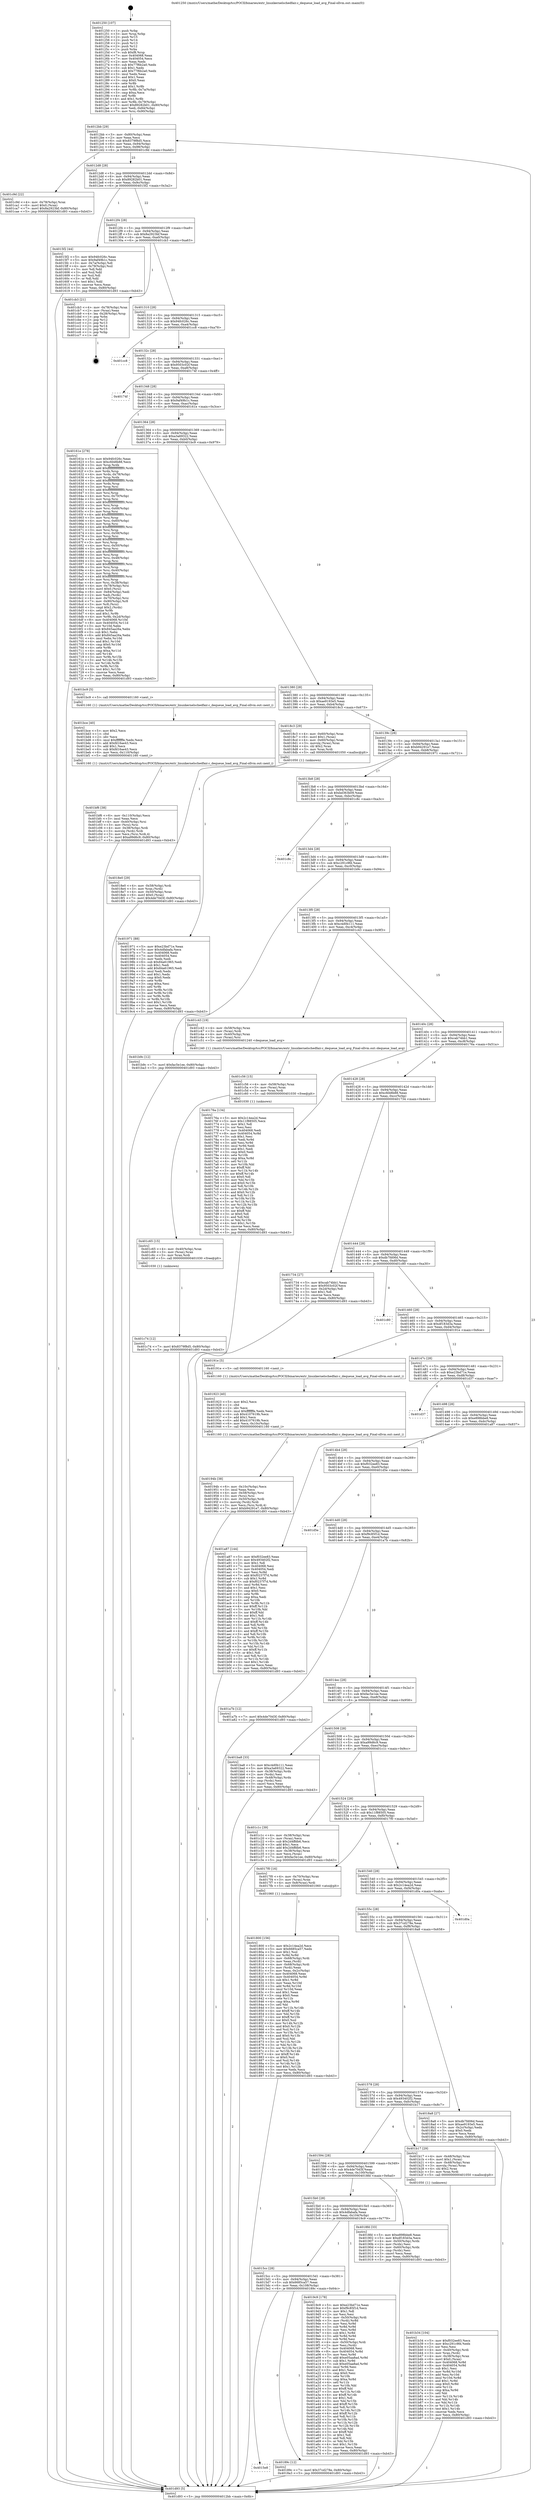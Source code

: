 digraph "0x401250" {
  label = "0x401250 (/mnt/c/Users/mathe/Desktop/tcc/POCII/binaries/extr_linuxkernelschedfair.c_dequeue_load_avg_Final-ollvm.out::main(0))"
  labelloc = "t"
  node[shape=record]

  Entry [label="",width=0.3,height=0.3,shape=circle,fillcolor=black,style=filled]
  "0x4012bb" [label="{
     0x4012bb [29]\l
     | [instrs]\l
     &nbsp;&nbsp;0x4012bb \<+3\>: mov -0x80(%rbp),%eax\l
     &nbsp;&nbsp;0x4012be \<+2\>: mov %eax,%ecx\l
     &nbsp;&nbsp;0x4012c0 \<+6\>: sub $0x8379f8d5,%ecx\l
     &nbsp;&nbsp;0x4012c6 \<+6\>: mov %eax,-0x94(%rbp)\l
     &nbsp;&nbsp;0x4012cc \<+6\>: mov %ecx,-0x98(%rbp)\l
     &nbsp;&nbsp;0x4012d2 \<+6\>: je 0000000000401c9d \<main+0xa4d\>\l
  }"]
  "0x401c9d" [label="{
     0x401c9d [22]\l
     | [instrs]\l
     &nbsp;&nbsp;0x401c9d \<+4\>: mov -0x78(%rbp),%rax\l
     &nbsp;&nbsp;0x401ca1 \<+6\>: movl $0x0,(%rax)\l
     &nbsp;&nbsp;0x401ca7 \<+7\>: movl $0x8a2923bf,-0x80(%rbp)\l
     &nbsp;&nbsp;0x401cae \<+5\>: jmp 0000000000401d93 \<main+0xb43\>\l
  }"]
  "0x4012d8" [label="{
     0x4012d8 [28]\l
     | [instrs]\l
     &nbsp;&nbsp;0x4012d8 \<+5\>: jmp 00000000004012dd \<main+0x8d\>\l
     &nbsp;&nbsp;0x4012dd \<+6\>: mov -0x94(%rbp),%eax\l
     &nbsp;&nbsp;0x4012e3 \<+5\>: sub $0x89282b01,%eax\l
     &nbsp;&nbsp;0x4012e8 \<+6\>: mov %eax,-0x9c(%rbp)\l
     &nbsp;&nbsp;0x4012ee \<+6\>: je 00000000004015f2 \<main+0x3a2\>\l
  }"]
  Exit [label="",width=0.3,height=0.3,shape=circle,fillcolor=black,style=filled,peripheries=2]
  "0x4015f2" [label="{
     0x4015f2 [44]\l
     | [instrs]\l
     &nbsp;&nbsp;0x4015f2 \<+5\>: mov $0x94fc026c,%eax\l
     &nbsp;&nbsp;0x4015f7 \<+5\>: mov $0x9af49b1c,%ecx\l
     &nbsp;&nbsp;0x4015fc \<+3\>: mov -0x7a(%rbp),%dl\l
     &nbsp;&nbsp;0x4015ff \<+4\>: mov -0x79(%rbp),%sil\l
     &nbsp;&nbsp;0x401603 \<+3\>: mov %dl,%dil\l
     &nbsp;&nbsp;0x401606 \<+3\>: and %sil,%dil\l
     &nbsp;&nbsp;0x401609 \<+3\>: xor %sil,%dl\l
     &nbsp;&nbsp;0x40160c \<+3\>: or %dl,%dil\l
     &nbsp;&nbsp;0x40160f \<+4\>: test $0x1,%dil\l
     &nbsp;&nbsp;0x401613 \<+3\>: cmovne %ecx,%eax\l
     &nbsp;&nbsp;0x401616 \<+3\>: mov %eax,-0x80(%rbp)\l
     &nbsp;&nbsp;0x401619 \<+5\>: jmp 0000000000401d93 \<main+0xb43\>\l
  }"]
  "0x4012f4" [label="{
     0x4012f4 [28]\l
     | [instrs]\l
     &nbsp;&nbsp;0x4012f4 \<+5\>: jmp 00000000004012f9 \<main+0xa9\>\l
     &nbsp;&nbsp;0x4012f9 \<+6\>: mov -0x94(%rbp),%eax\l
     &nbsp;&nbsp;0x4012ff \<+5\>: sub $0x8a2923bf,%eax\l
     &nbsp;&nbsp;0x401304 \<+6\>: mov %eax,-0xa0(%rbp)\l
     &nbsp;&nbsp;0x40130a \<+6\>: je 0000000000401cb3 \<main+0xa63\>\l
  }"]
  "0x401d93" [label="{
     0x401d93 [5]\l
     | [instrs]\l
     &nbsp;&nbsp;0x401d93 \<+5\>: jmp 00000000004012bb \<main+0x6b\>\l
  }"]
  "0x401250" [label="{
     0x401250 [107]\l
     | [instrs]\l
     &nbsp;&nbsp;0x401250 \<+1\>: push %rbp\l
     &nbsp;&nbsp;0x401251 \<+3\>: mov %rsp,%rbp\l
     &nbsp;&nbsp;0x401254 \<+2\>: push %r15\l
     &nbsp;&nbsp;0x401256 \<+2\>: push %r14\l
     &nbsp;&nbsp;0x401258 \<+2\>: push %r13\l
     &nbsp;&nbsp;0x40125a \<+2\>: push %r12\l
     &nbsp;&nbsp;0x40125c \<+1\>: push %rbx\l
     &nbsp;&nbsp;0x40125d \<+7\>: sub $0xf8,%rsp\l
     &nbsp;&nbsp;0x401264 \<+7\>: mov 0x404068,%eax\l
     &nbsp;&nbsp;0x40126b \<+7\>: mov 0x404054,%ecx\l
     &nbsp;&nbsp;0x401272 \<+2\>: mov %eax,%edx\l
     &nbsp;&nbsp;0x401274 \<+6\>: sub $0x77f6b2a0,%edx\l
     &nbsp;&nbsp;0x40127a \<+3\>: sub $0x1,%edx\l
     &nbsp;&nbsp;0x40127d \<+6\>: add $0x77f6b2a0,%edx\l
     &nbsp;&nbsp;0x401283 \<+3\>: imul %edx,%eax\l
     &nbsp;&nbsp;0x401286 \<+3\>: and $0x1,%eax\l
     &nbsp;&nbsp;0x401289 \<+3\>: cmp $0x0,%eax\l
     &nbsp;&nbsp;0x40128c \<+4\>: sete %r8b\l
     &nbsp;&nbsp;0x401290 \<+4\>: and $0x1,%r8b\l
     &nbsp;&nbsp;0x401294 \<+4\>: mov %r8b,-0x7a(%rbp)\l
     &nbsp;&nbsp;0x401298 \<+3\>: cmp $0xa,%ecx\l
     &nbsp;&nbsp;0x40129b \<+4\>: setl %r8b\l
     &nbsp;&nbsp;0x40129f \<+4\>: and $0x1,%r8b\l
     &nbsp;&nbsp;0x4012a3 \<+4\>: mov %r8b,-0x79(%rbp)\l
     &nbsp;&nbsp;0x4012a7 \<+7\>: movl $0x89282b01,-0x80(%rbp)\l
     &nbsp;&nbsp;0x4012ae \<+6\>: mov %edi,-0x84(%rbp)\l
     &nbsp;&nbsp;0x4012b4 \<+7\>: mov %rsi,-0x90(%rbp)\l
  }"]
  "0x401c74" [label="{
     0x401c74 [12]\l
     | [instrs]\l
     &nbsp;&nbsp;0x401c74 \<+7\>: movl $0x8379f8d5,-0x80(%rbp)\l
     &nbsp;&nbsp;0x401c7b \<+5\>: jmp 0000000000401d93 \<main+0xb43\>\l
  }"]
  "0x401cb3" [label="{
     0x401cb3 [21]\l
     | [instrs]\l
     &nbsp;&nbsp;0x401cb3 \<+4\>: mov -0x78(%rbp),%rax\l
     &nbsp;&nbsp;0x401cb7 \<+2\>: mov (%rax),%eax\l
     &nbsp;&nbsp;0x401cb9 \<+4\>: lea -0x28(%rbp),%rsp\l
     &nbsp;&nbsp;0x401cbd \<+1\>: pop %rbx\l
     &nbsp;&nbsp;0x401cbe \<+2\>: pop %r12\l
     &nbsp;&nbsp;0x401cc0 \<+2\>: pop %r13\l
     &nbsp;&nbsp;0x401cc2 \<+2\>: pop %r14\l
     &nbsp;&nbsp;0x401cc4 \<+2\>: pop %r15\l
     &nbsp;&nbsp;0x401cc6 \<+1\>: pop %rbp\l
     &nbsp;&nbsp;0x401cc7 \<+1\>: ret\l
  }"]
  "0x401310" [label="{
     0x401310 [28]\l
     | [instrs]\l
     &nbsp;&nbsp;0x401310 \<+5\>: jmp 0000000000401315 \<main+0xc5\>\l
     &nbsp;&nbsp;0x401315 \<+6\>: mov -0x94(%rbp),%eax\l
     &nbsp;&nbsp;0x40131b \<+5\>: sub $0x94fc026c,%eax\l
     &nbsp;&nbsp;0x401320 \<+6\>: mov %eax,-0xa4(%rbp)\l
     &nbsp;&nbsp;0x401326 \<+6\>: je 0000000000401cc8 \<main+0xa78\>\l
  }"]
  "0x401c65" [label="{
     0x401c65 [15]\l
     | [instrs]\l
     &nbsp;&nbsp;0x401c65 \<+4\>: mov -0x40(%rbp),%rax\l
     &nbsp;&nbsp;0x401c69 \<+3\>: mov (%rax),%rax\l
     &nbsp;&nbsp;0x401c6c \<+3\>: mov %rax,%rdi\l
     &nbsp;&nbsp;0x401c6f \<+5\>: call 0000000000401030 \<free@plt\>\l
     | [calls]\l
     &nbsp;&nbsp;0x401030 \{1\} (unknown)\l
  }"]
  "0x401cc8" [label="{
     0x401cc8\l
  }", style=dashed]
  "0x40132c" [label="{
     0x40132c [28]\l
     | [instrs]\l
     &nbsp;&nbsp;0x40132c \<+5\>: jmp 0000000000401331 \<main+0xe1\>\l
     &nbsp;&nbsp;0x401331 \<+6\>: mov -0x94(%rbp),%eax\l
     &nbsp;&nbsp;0x401337 \<+5\>: sub $0x9503c02f,%eax\l
     &nbsp;&nbsp;0x40133c \<+6\>: mov %eax,-0xa8(%rbp)\l
     &nbsp;&nbsp;0x401342 \<+6\>: je 000000000040174f \<main+0x4ff\>\l
  }"]
  "0x401c56" [label="{
     0x401c56 [15]\l
     | [instrs]\l
     &nbsp;&nbsp;0x401c56 \<+4\>: mov -0x58(%rbp),%rax\l
     &nbsp;&nbsp;0x401c5a \<+3\>: mov (%rax),%rax\l
     &nbsp;&nbsp;0x401c5d \<+3\>: mov %rax,%rdi\l
     &nbsp;&nbsp;0x401c60 \<+5\>: call 0000000000401030 \<free@plt\>\l
     | [calls]\l
     &nbsp;&nbsp;0x401030 \{1\} (unknown)\l
  }"]
  "0x40174f" [label="{
     0x40174f\l
  }", style=dashed]
  "0x401348" [label="{
     0x401348 [28]\l
     | [instrs]\l
     &nbsp;&nbsp;0x401348 \<+5\>: jmp 000000000040134d \<main+0xfd\>\l
     &nbsp;&nbsp;0x40134d \<+6\>: mov -0x94(%rbp),%eax\l
     &nbsp;&nbsp;0x401353 \<+5\>: sub $0x9af49b1c,%eax\l
     &nbsp;&nbsp;0x401358 \<+6\>: mov %eax,-0xac(%rbp)\l
     &nbsp;&nbsp;0x40135e \<+6\>: je 000000000040161e \<main+0x3ce\>\l
  }"]
  "0x401bf6" [label="{
     0x401bf6 [38]\l
     | [instrs]\l
     &nbsp;&nbsp;0x401bf6 \<+6\>: mov -0x110(%rbp),%ecx\l
     &nbsp;&nbsp;0x401bfc \<+3\>: imul %eax,%ecx\l
     &nbsp;&nbsp;0x401bff \<+4\>: mov -0x40(%rbp),%rsi\l
     &nbsp;&nbsp;0x401c03 \<+3\>: mov (%rsi),%rsi\l
     &nbsp;&nbsp;0x401c06 \<+4\>: mov -0x38(%rbp),%rdi\l
     &nbsp;&nbsp;0x401c0a \<+3\>: movslq (%rdi),%rdi\l
     &nbsp;&nbsp;0x401c0d \<+3\>: mov %ecx,(%rsi,%rdi,4)\l
     &nbsp;&nbsp;0x401c10 \<+7\>: movl $0xa99d6c9,-0x80(%rbp)\l
     &nbsp;&nbsp;0x401c17 \<+5\>: jmp 0000000000401d93 \<main+0xb43\>\l
  }"]
  "0x40161e" [label="{
     0x40161e [278]\l
     | [instrs]\l
     &nbsp;&nbsp;0x40161e \<+5\>: mov $0x94fc026c,%eax\l
     &nbsp;&nbsp;0x401623 \<+5\>: mov $0xcfd48b88,%ecx\l
     &nbsp;&nbsp;0x401628 \<+3\>: mov %rsp,%rdx\l
     &nbsp;&nbsp;0x40162b \<+4\>: add $0xfffffffffffffff0,%rdx\l
     &nbsp;&nbsp;0x40162f \<+3\>: mov %rdx,%rsp\l
     &nbsp;&nbsp;0x401632 \<+4\>: mov %rdx,-0x78(%rbp)\l
     &nbsp;&nbsp;0x401636 \<+3\>: mov %rsp,%rdx\l
     &nbsp;&nbsp;0x401639 \<+4\>: add $0xfffffffffffffff0,%rdx\l
     &nbsp;&nbsp;0x40163d \<+3\>: mov %rdx,%rsp\l
     &nbsp;&nbsp;0x401640 \<+3\>: mov %rsp,%rsi\l
     &nbsp;&nbsp;0x401643 \<+4\>: add $0xfffffffffffffff0,%rsi\l
     &nbsp;&nbsp;0x401647 \<+3\>: mov %rsi,%rsp\l
     &nbsp;&nbsp;0x40164a \<+4\>: mov %rsi,-0x70(%rbp)\l
     &nbsp;&nbsp;0x40164e \<+3\>: mov %rsp,%rsi\l
     &nbsp;&nbsp;0x401651 \<+4\>: add $0xfffffffffffffff0,%rsi\l
     &nbsp;&nbsp;0x401655 \<+3\>: mov %rsi,%rsp\l
     &nbsp;&nbsp;0x401658 \<+4\>: mov %rsi,-0x68(%rbp)\l
     &nbsp;&nbsp;0x40165c \<+3\>: mov %rsp,%rsi\l
     &nbsp;&nbsp;0x40165f \<+4\>: add $0xfffffffffffffff0,%rsi\l
     &nbsp;&nbsp;0x401663 \<+3\>: mov %rsi,%rsp\l
     &nbsp;&nbsp;0x401666 \<+4\>: mov %rsi,-0x60(%rbp)\l
     &nbsp;&nbsp;0x40166a \<+3\>: mov %rsp,%rsi\l
     &nbsp;&nbsp;0x40166d \<+4\>: add $0xfffffffffffffff0,%rsi\l
     &nbsp;&nbsp;0x401671 \<+3\>: mov %rsi,%rsp\l
     &nbsp;&nbsp;0x401674 \<+4\>: mov %rsi,-0x58(%rbp)\l
     &nbsp;&nbsp;0x401678 \<+3\>: mov %rsp,%rsi\l
     &nbsp;&nbsp;0x40167b \<+4\>: add $0xfffffffffffffff0,%rsi\l
     &nbsp;&nbsp;0x40167f \<+3\>: mov %rsi,%rsp\l
     &nbsp;&nbsp;0x401682 \<+4\>: mov %rsi,-0x50(%rbp)\l
     &nbsp;&nbsp;0x401686 \<+3\>: mov %rsp,%rsi\l
     &nbsp;&nbsp;0x401689 \<+4\>: add $0xfffffffffffffff0,%rsi\l
     &nbsp;&nbsp;0x40168d \<+3\>: mov %rsi,%rsp\l
     &nbsp;&nbsp;0x401690 \<+4\>: mov %rsi,-0x48(%rbp)\l
     &nbsp;&nbsp;0x401694 \<+3\>: mov %rsp,%rsi\l
     &nbsp;&nbsp;0x401697 \<+4\>: add $0xfffffffffffffff0,%rsi\l
     &nbsp;&nbsp;0x40169b \<+3\>: mov %rsi,%rsp\l
     &nbsp;&nbsp;0x40169e \<+4\>: mov %rsi,-0x40(%rbp)\l
     &nbsp;&nbsp;0x4016a2 \<+3\>: mov %rsp,%rsi\l
     &nbsp;&nbsp;0x4016a5 \<+4\>: add $0xfffffffffffffff0,%rsi\l
     &nbsp;&nbsp;0x4016a9 \<+3\>: mov %rsi,%rsp\l
     &nbsp;&nbsp;0x4016ac \<+4\>: mov %rsi,-0x38(%rbp)\l
     &nbsp;&nbsp;0x4016b0 \<+4\>: mov -0x78(%rbp),%rsi\l
     &nbsp;&nbsp;0x4016b4 \<+6\>: movl $0x0,(%rsi)\l
     &nbsp;&nbsp;0x4016ba \<+6\>: mov -0x84(%rbp),%edi\l
     &nbsp;&nbsp;0x4016c0 \<+2\>: mov %edi,(%rdx)\l
     &nbsp;&nbsp;0x4016c2 \<+4\>: mov -0x70(%rbp),%rsi\l
     &nbsp;&nbsp;0x4016c6 \<+7\>: mov -0x90(%rbp),%r8\l
     &nbsp;&nbsp;0x4016cd \<+3\>: mov %r8,(%rsi)\l
     &nbsp;&nbsp;0x4016d0 \<+3\>: cmpl $0x2,(%rdx)\l
     &nbsp;&nbsp;0x4016d3 \<+4\>: setne %r9b\l
     &nbsp;&nbsp;0x4016d7 \<+4\>: and $0x1,%r9b\l
     &nbsp;&nbsp;0x4016db \<+4\>: mov %r9b,-0x2d(%rbp)\l
     &nbsp;&nbsp;0x4016df \<+8\>: mov 0x404068,%r10d\l
     &nbsp;&nbsp;0x4016e7 \<+8\>: mov 0x404054,%r11d\l
     &nbsp;&nbsp;0x4016ef \<+3\>: mov %r10d,%ebx\l
     &nbsp;&nbsp;0x4016f2 \<+6\>: sub $0x845aa26a,%ebx\l
     &nbsp;&nbsp;0x4016f8 \<+3\>: sub $0x1,%ebx\l
     &nbsp;&nbsp;0x4016fb \<+6\>: add $0x845aa26a,%ebx\l
     &nbsp;&nbsp;0x401701 \<+4\>: imul %ebx,%r10d\l
     &nbsp;&nbsp;0x401705 \<+4\>: and $0x1,%r10d\l
     &nbsp;&nbsp;0x401709 \<+4\>: cmp $0x0,%r10d\l
     &nbsp;&nbsp;0x40170d \<+4\>: sete %r9b\l
     &nbsp;&nbsp;0x401711 \<+4\>: cmp $0xa,%r11d\l
     &nbsp;&nbsp;0x401715 \<+4\>: setl %r14b\l
     &nbsp;&nbsp;0x401719 \<+3\>: mov %r9b,%r15b\l
     &nbsp;&nbsp;0x40171c \<+3\>: and %r14b,%r15b\l
     &nbsp;&nbsp;0x40171f \<+3\>: xor %r14b,%r9b\l
     &nbsp;&nbsp;0x401722 \<+3\>: or %r9b,%r15b\l
     &nbsp;&nbsp;0x401725 \<+4\>: test $0x1,%r15b\l
     &nbsp;&nbsp;0x401729 \<+3\>: cmovne %ecx,%eax\l
     &nbsp;&nbsp;0x40172c \<+3\>: mov %eax,-0x80(%rbp)\l
     &nbsp;&nbsp;0x40172f \<+5\>: jmp 0000000000401d93 \<main+0xb43\>\l
  }"]
  "0x401364" [label="{
     0x401364 [28]\l
     | [instrs]\l
     &nbsp;&nbsp;0x401364 \<+5\>: jmp 0000000000401369 \<main+0x119\>\l
     &nbsp;&nbsp;0x401369 \<+6\>: mov -0x94(%rbp),%eax\l
     &nbsp;&nbsp;0x40136f \<+5\>: sub $0xa3a69322,%eax\l
     &nbsp;&nbsp;0x401374 \<+6\>: mov %eax,-0xb0(%rbp)\l
     &nbsp;&nbsp;0x40137a \<+6\>: je 0000000000401bc9 \<main+0x979\>\l
  }"]
  "0x401bce" [label="{
     0x401bce [40]\l
     | [instrs]\l
     &nbsp;&nbsp;0x401bce \<+5\>: mov $0x2,%ecx\l
     &nbsp;&nbsp;0x401bd3 \<+1\>: cltd\l
     &nbsp;&nbsp;0x401bd4 \<+2\>: idiv %ecx\l
     &nbsp;&nbsp;0x401bd6 \<+6\>: imul $0xfffffffe,%edx,%ecx\l
     &nbsp;&nbsp;0x401bdc \<+6\>: add $0xfd16ae43,%ecx\l
     &nbsp;&nbsp;0x401be2 \<+3\>: add $0x1,%ecx\l
     &nbsp;&nbsp;0x401be5 \<+6\>: sub $0xfd16ae43,%ecx\l
     &nbsp;&nbsp;0x401beb \<+6\>: mov %ecx,-0x110(%rbp)\l
     &nbsp;&nbsp;0x401bf1 \<+5\>: call 0000000000401160 \<next_i\>\l
     | [calls]\l
     &nbsp;&nbsp;0x401160 \{1\} (/mnt/c/Users/mathe/Desktop/tcc/POCII/binaries/extr_linuxkernelschedfair.c_dequeue_load_avg_Final-ollvm.out::next_i)\l
  }"]
  "0x401b34" [label="{
     0x401b34 [104]\l
     | [instrs]\l
     &nbsp;&nbsp;0x401b34 \<+5\>: mov $0xf032ee83,%ecx\l
     &nbsp;&nbsp;0x401b39 \<+5\>: mov $0xc291c9fd,%edx\l
     &nbsp;&nbsp;0x401b3e \<+2\>: xor %esi,%esi\l
     &nbsp;&nbsp;0x401b40 \<+4\>: mov -0x40(%rbp),%rdi\l
     &nbsp;&nbsp;0x401b44 \<+3\>: mov %rax,(%rdi)\l
     &nbsp;&nbsp;0x401b47 \<+4\>: mov -0x38(%rbp),%rax\l
     &nbsp;&nbsp;0x401b4b \<+6\>: movl $0x0,(%rax)\l
     &nbsp;&nbsp;0x401b51 \<+8\>: mov 0x404068,%r8d\l
     &nbsp;&nbsp;0x401b59 \<+8\>: mov 0x404054,%r9d\l
     &nbsp;&nbsp;0x401b61 \<+3\>: sub $0x1,%esi\l
     &nbsp;&nbsp;0x401b64 \<+3\>: mov %r8d,%r10d\l
     &nbsp;&nbsp;0x401b67 \<+3\>: add %esi,%r10d\l
     &nbsp;&nbsp;0x401b6a \<+4\>: imul %r10d,%r8d\l
     &nbsp;&nbsp;0x401b6e \<+4\>: and $0x1,%r8d\l
     &nbsp;&nbsp;0x401b72 \<+4\>: cmp $0x0,%r8d\l
     &nbsp;&nbsp;0x401b76 \<+4\>: sete %r11b\l
     &nbsp;&nbsp;0x401b7a \<+4\>: cmp $0xa,%r9d\l
     &nbsp;&nbsp;0x401b7e \<+3\>: setl %bl\l
     &nbsp;&nbsp;0x401b81 \<+3\>: mov %r11b,%r14b\l
     &nbsp;&nbsp;0x401b84 \<+3\>: and %bl,%r14b\l
     &nbsp;&nbsp;0x401b87 \<+3\>: xor %bl,%r11b\l
     &nbsp;&nbsp;0x401b8a \<+3\>: or %r11b,%r14b\l
     &nbsp;&nbsp;0x401b8d \<+4\>: test $0x1,%r14b\l
     &nbsp;&nbsp;0x401b91 \<+3\>: cmovne %edx,%ecx\l
     &nbsp;&nbsp;0x401b94 \<+3\>: mov %ecx,-0x80(%rbp)\l
     &nbsp;&nbsp;0x401b97 \<+5\>: jmp 0000000000401d93 \<main+0xb43\>\l
  }"]
  "0x401bc9" [label="{
     0x401bc9 [5]\l
     | [instrs]\l
     &nbsp;&nbsp;0x401bc9 \<+5\>: call 0000000000401160 \<next_i\>\l
     | [calls]\l
     &nbsp;&nbsp;0x401160 \{1\} (/mnt/c/Users/mathe/Desktop/tcc/POCII/binaries/extr_linuxkernelschedfair.c_dequeue_load_avg_Final-ollvm.out::next_i)\l
  }"]
  "0x401380" [label="{
     0x401380 [28]\l
     | [instrs]\l
     &nbsp;&nbsp;0x401380 \<+5\>: jmp 0000000000401385 \<main+0x135\>\l
     &nbsp;&nbsp;0x401385 \<+6\>: mov -0x94(%rbp),%eax\l
     &nbsp;&nbsp;0x40138b \<+5\>: sub $0xae9193e5,%eax\l
     &nbsp;&nbsp;0x401390 \<+6\>: mov %eax,-0xb4(%rbp)\l
     &nbsp;&nbsp;0x401396 \<+6\>: je 00000000004018c3 \<main+0x673\>\l
  }"]
  "0x40194b" [label="{
     0x40194b [38]\l
     | [instrs]\l
     &nbsp;&nbsp;0x40194b \<+6\>: mov -0x10c(%rbp),%ecx\l
     &nbsp;&nbsp;0x401951 \<+3\>: imul %eax,%ecx\l
     &nbsp;&nbsp;0x401954 \<+4\>: mov -0x58(%rbp),%rsi\l
     &nbsp;&nbsp;0x401958 \<+3\>: mov (%rsi),%rsi\l
     &nbsp;&nbsp;0x40195b \<+4\>: mov -0x50(%rbp),%rdi\l
     &nbsp;&nbsp;0x40195f \<+3\>: movslq (%rdi),%rdi\l
     &nbsp;&nbsp;0x401962 \<+3\>: mov %ecx,(%rsi,%rdi,4)\l
     &nbsp;&nbsp;0x401965 \<+7\>: movl $0xb94291e7,-0x80(%rbp)\l
     &nbsp;&nbsp;0x40196c \<+5\>: jmp 0000000000401d93 \<main+0xb43\>\l
  }"]
  "0x4018c3" [label="{
     0x4018c3 [29]\l
     | [instrs]\l
     &nbsp;&nbsp;0x4018c3 \<+4\>: mov -0x60(%rbp),%rax\l
     &nbsp;&nbsp;0x4018c7 \<+6\>: movl $0x1,(%rax)\l
     &nbsp;&nbsp;0x4018cd \<+4\>: mov -0x60(%rbp),%rax\l
     &nbsp;&nbsp;0x4018d1 \<+3\>: movslq (%rax),%rax\l
     &nbsp;&nbsp;0x4018d4 \<+4\>: shl $0x2,%rax\l
     &nbsp;&nbsp;0x4018d8 \<+3\>: mov %rax,%rdi\l
     &nbsp;&nbsp;0x4018db \<+5\>: call 0000000000401050 \<malloc@plt\>\l
     | [calls]\l
     &nbsp;&nbsp;0x401050 \{1\} (unknown)\l
  }"]
  "0x40139c" [label="{
     0x40139c [28]\l
     | [instrs]\l
     &nbsp;&nbsp;0x40139c \<+5\>: jmp 00000000004013a1 \<main+0x151\>\l
     &nbsp;&nbsp;0x4013a1 \<+6\>: mov -0x94(%rbp),%eax\l
     &nbsp;&nbsp;0x4013a7 \<+5\>: sub $0xb94291e7,%eax\l
     &nbsp;&nbsp;0x4013ac \<+6\>: mov %eax,-0xb8(%rbp)\l
     &nbsp;&nbsp;0x4013b2 \<+6\>: je 0000000000401971 \<main+0x721\>\l
  }"]
  "0x401923" [label="{
     0x401923 [40]\l
     | [instrs]\l
     &nbsp;&nbsp;0x401923 \<+5\>: mov $0x2,%ecx\l
     &nbsp;&nbsp;0x401928 \<+1\>: cltd\l
     &nbsp;&nbsp;0x401929 \<+2\>: idiv %ecx\l
     &nbsp;&nbsp;0x40192b \<+6\>: imul $0xfffffffe,%edx,%ecx\l
     &nbsp;&nbsp;0x401931 \<+6\>: sub $0x4107619b,%ecx\l
     &nbsp;&nbsp;0x401937 \<+3\>: add $0x1,%ecx\l
     &nbsp;&nbsp;0x40193a \<+6\>: add $0x4107619b,%ecx\l
     &nbsp;&nbsp;0x401940 \<+6\>: mov %ecx,-0x10c(%rbp)\l
     &nbsp;&nbsp;0x401946 \<+5\>: call 0000000000401160 \<next_i\>\l
     | [calls]\l
     &nbsp;&nbsp;0x401160 \{1\} (/mnt/c/Users/mathe/Desktop/tcc/POCII/binaries/extr_linuxkernelschedfair.c_dequeue_load_avg_Final-ollvm.out::next_i)\l
  }"]
  "0x401971" [label="{
     0x401971 [88]\l
     | [instrs]\l
     &nbsp;&nbsp;0x401971 \<+5\>: mov $0xe23bd71e,%eax\l
     &nbsp;&nbsp;0x401976 \<+5\>: mov $0x4dfabafa,%ecx\l
     &nbsp;&nbsp;0x40197b \<+7\>: mov 0x404068,%edx\l
     &nbsp;&nbsp;0x401982 \<+7\>: mov 0x404054,%esi\l
     &nbsp;&nbsp;0x401989 \<+2\>: mov %edx,%edi\l
     &nbsp;&nbsp;0x40198b \<+6\>: sub $0x84a61965,%edi\l
     &nbsp;&nbsp;0x401991 \<+3\>: sub $0x1,%edi\l
     &nbsp;&nbsp;0x401994 \<+6\>: add $0x84a61965,%edi\l
     &nbsp;&nbsp;0x40199a \<+3\>: imul %edi,%edx\l
     &nbsp;&nbsp;0x40199d \<+3\>: and $0x1,%edx\l
     &nbsp;&nbsp;0x4019a0 \<+3\>: cmp $0x0,%edx\l
     &nbsp;&nbsp;0x4019a3 \<+4\>: sete %r8b\l
     &nbsp;&nbsp;0x4019a7 \<+3\>: cmp $0xa,%esi\l
     &nbsp;&nbsp;0x4019aa \<+4\>: setl %r9b\l
     &nbsp;&nbsp;0x4019ae \<+3\>: mov %r8b,%r10b\l
     &nbsp;&nbsp;0x4019b1 \<+3\>: and %r9b,%r10b\l
     &nbsp;&nbsp;0x4019b4 \<+3\>: xor %r9b,%r8b\l
     &nbsp;&nbsp;0x4019b7 \<+3\>: or %r8b,%r10b\l
     &nbsp;&nbsp;0x4019ba \<+4\>: test $0x1,%r10b\l
     &nbsp;&nbsp;0x4019be \<+3\>: cmovne %ecx,%eax\l
     &nbsp;&nbsp;0x4019c1 \<+3\>: mov %eax,-0x80(%rbp)\l
     &nbsp;&nbsp;0x4019c4 \<+5\>: jmp 0000000000401d93 \<main+0xb43\>\l
  }"]
  "0x4013b8" [label="{
     0x4013b8 [28]\l
     | [instrs]\l
     &nbsp;&nbsp;0x4013b8 \<+5\>: jmp 00000000004013bd \<main+0x16d\>\l
     &nbsp;&nbsp;0x4013bd \<+6\>: mov -0x94(%rbp),%eax\l
     &nbsp;&nbsp;0x4013c3 \<+5\>: sub $0xbd363b09,%eax\l
     &nbsp;&nbsp;0x4013c8 \<+6\>: mov %eax,-0xbc(%rbp)\l
     &nbsp;&nbsp;0x4013ce \<+6\>: je 0000000000401c8c \<main+0xa3c\>\l
  }"]
  "0x4018e0" [label="{
     0x4018e0 [29]\l
     | [instrs]\l
     &nbsp;&nbsp;0x4018e0 \<+4\>: mov -0x58(%rbp),%rdi\l
     &nbsp;&nbsp;0x4018e4 \<+3\>: mov %rax,(%rdi)\l
     &nbsp;&nbsp;0x4018e7 \<+4\>: mov -0x50(%rbp),%rax\l
     &nbsp;&nbsp;0x4018eb \<+6\>: movl $0x0,(%rax)\l
     &nbsp;&nbsp;0x4018f1 \<+7\>: movl $0x4de70d3f,-0x80(%rbp)\l
     &nbsp;&nbsp;0x4018f8 \<+5\>: jmp 0000000000401d93 \<main+0xb43\>\l
  }"]
  "0x401c8c" [label="{
     0x401c8c\l
  }", style=dashed]
  "0x4013d4" [label="{
     0x4013d4 [28]\l
     | [instrs]\l
     &nbsp;&nbsp;0x4013d4 \<+5\>: jmp 00000000004013d9 \<main+0x189\>\l
     &nbsp;&nbsp;0x4013d9 \<+6\>: mov -0x94(%rbp),%eax\l
     &nbsp;&nbsp;0x4013df \<+5\>: sub $0xc291c9fd,%eax\l
     &nbsp;&nbsp;0x4013e4 \<+6\>: mov %eax,-0xc0(%rbp)\l
     &nbsp;&nbsp;0x4013ea \<+6\>: je 0000000000401b9c \<main+0x94c\>\l
  }"]
  "0x4015e8" [label="{
     0x4015e8\l
  }", style=dashed]
  "0x401b9c" [label="{
     0x401b9c [12]\l
     | [instrs]\l
     &nbsp;&nbsp;0x401b9c \<+7\>: movl $0xfac5e1ee,-0x80(%rbp)\l
     &nbsp;&nbsp;0x401ba3 \<+5\>: jmp 0000000000401d93 \<main+0xb43\>\l
  }"]
  "0x4013f0" [label="{
     0x4013f0 [28]\l
     | [instrs]\l
     &nbsp;&nbsp;0x4013f0 \<+5\>: jmp 00000000004013f5 \<main+0x1a5\>\l
     &nbsp;&nbsp;0x4013f5 \<+6\>: mov -0x94(%rbp),%eax\l
     &nbsp;&nbsp;0x4013fb \<+5\>: sub $0xc4d0b111,%eax\l
     &nbsp;&nbsp;0x401400 \<+6\>: mov %eax,-0xc4(%rbp)\l
     &nbsp;&nbsp;0x401406 \<+6\>: je 0000000000401c43 \<main+0x9f3\>\l
  }"]
  "0x40189c" [label="{
     0x40189c [12]\l
     | [instrs]\l
     &nbsp;&nbsp;0x40189c \<+7\>: movl $0x37cd278e,-0x80(%rbp)\l
     &nbsp;&nbsp;0x4018a3 \<+5\>: jmp 0000000000401d93 \<main+0xb43\>\l
  }"]
  "0x401c43" [label="{
     0x401c43 [19]\l
     | [instrs]\l
     &nbsp;&nbsp;0x401c43 \<+4\>: mov -0x58(%rbp),%rax\l
     &nbsp;&nbsp;0x401c47 \<+3\>: mov (%rax),%rdi\l
     &nbsp;&nbsp;0x401c4a \<+4\>: mov -0x40(%rbp),%rax\l
     &nbsp;&nbsp;0x401c4e \<+3\>: mov (%rax),%rsi\l
     &nbsp;&nbsp;0x401c51 \<+5\>: call 0000000000401240 \<dequeue_load_avg\>\l
     | [calls]\l
     &nbsp;&nbsp;0x401240 \{1\} (/mnt/c/Users/mathe/Desktop/tcc/POCII/binaries/extr_linuxkernelschedfair.c_dequeue_load_avg_Final-ollvm.out::dequeue_load_avg)\l
  }"]
  "0x40140c" [label="{
     0x40140c [28]\l
     | [instrs]\l
     &nbsp;&nbsp;0x40140c \<+5\>: jmp 0000000000401411 \<main+0x1c1\>\l
     &nbsp;&nbsp;0x401411 \<+6\>: mov -0x94(%rbp),%eax\l
     &nbsp;&nbsp;0x401417 \<+5\>: sub $0xcab74bb1,%eax\l
     &nbsp;&nbsp;0x40141c \<+6\>: mov %eax,-0xc8(%rbp)\l
     &nbsp;&nbsp;0x401422 \<+6\>: je 000000000040176a \<main+0x51a\>\l
  }"]
  "0x4015cc" [label="{
     0x4015cc [28]\l
     | [instrs]\l
     &nbsp;&nbsp;0x4015cc \<+5\>: jmp 00000000004015d1 \<main+0x381\>\l
     &nbsp;&nbsp;0x4015d1 \<+6\>: mov -0x94(%rbp),%eax\l
     &nbsp;&nbsp;0x4015d7 \<+5\>: sub $0x6685ca57,%eax\l
     &nbsp;&nbsp;0x4015dc \<+6\>: mov %eax,-0x108(%rbp)\l
     &nbsp;&nbsp;0x4015e2 \<+6\>: je 000000000040189c \<main+0x64c\>\l
  }"]
  "0x40176a" [label="{
     0x40176a [134]\l
     | [instrs]\l
     &nbsp;&nbsp;0x40176a \<+5\>: mov $0x2c14ea2d,%eax\l
     &nbsp;&nbsp;0x40176f \<+5\>: mov $0x11f88505,%ecx\l
     &nbsp;&nbsp;0x401774 \<+2\>: mov $0x1,%dl\l
     &nbsp;&nbsp;0x401776 \<+2\>: xor %esi,%esi\l
     &nbsp;&nbsp;0x401778 \<+7\>: mov 0x404068,%edi\l
     &nbsp;&nbsp;0x40177f \<+8\>: mov 0x404054,%r8d\l
     &nbsp;&nbsp;0x401787 \<+3\>: sub $0x1,%esi\l
     &nbsp;&nbsp;0x40178a \<+3\>: mov %edi,%r9d\l
     &nbsp;&nbsp;0x40178d \<+3\>: add %esi,%r9d\l
     &nbsp;&nbsp;0x401790 \<+4\>: imul %r9d,%edi\l
     &nbsp;&nbsp;0x401794 \<+3\>: and $0x1,%edi\l
     &nbsp;&nbsp;0x401797 \<+3\>: cmp $0x0,%edi\l
     &nbsp;&nbsp;0x40179a \<+4\>: sete %r10b\l
     &nbsp;&nbsp;0x40179e \<+4\>: cmp $0xa,%r8d\l
     &nbsp;&nbsp;0x4017a2 \<+4\>: setl %r11b\l
     &nbsp;&nbsp;0x4017a6 \<+3\>: mov %r10b,%bl\l
     &nbsp;&nbsp;0x4017a9 \<+3\>: xor $0xff,%bl\l
     &nbsp;&nbsp;0x4017ac \<+3\>: mov %r11b,%r14b\l
     &nbsp;&nbsp;0x4017af \<+4\>: xor $0xff,%r14b\l
     &nbsp;&nbsp;0x4017b3 \<+3\>: xor $0x0,%dl\l
     &nbsp;&nbsp;0x4017b6 \<+3\>: mov %bl,%r15b\l
     &nbsp;&nbsp;0x4017b9 \<+4\>: and $0x0,%r15b\l
     &nbsp;&nbsp;0x4017bd \<+3\>: and %dl,%r10b\l
     &nbsp;&nbsp;0x4017c0 \<+3\>: mov %r14b,%r12b\l
     &nbsp;&nbsp;0x4017c3 \<+4\>: and $0x0,%r12b\l
     &nbsp;&nbsp;0x4017c7 \<+3\>: and %dl,%r11b\l
     &nbsp;&nbsp;0x4017ca \<+3\>: or %r10b,%r15b\l
     &nbsp;&nbsp;0x4017cd \<+3\>: or %r11b,%r12b\l
     &nbsp;&nbsp;0x4017d0 \<+3\>: xor %r12b,%r15b\l
     &nbsp;&nbsp;0x4017d3 \<+3\>: or %r14b,%bl\l
     &nbsp;&nbsp;0x4017d6 \<+3\>: xor $0xff,%bl\l
     &nbsp;&nbsp;0x4017d9 \<+3\>: or $0x0,%dl\l
     &nbsp;&nbsp;0x4017dc \<+2\>: and %dl,%bl\l
     &nbsp;&nbsp;0x4017de \<+3\>: or %bl,%r15b\l
     &nbsp;&nbsp;0x4017e1 \<+4\>: test $0x1,%r15b\l
     &nbsp;&nbsp;0x4017e5 \<+3\>: cmovne %ecx,%eax\l
     &nbsp;&nbsp;0x4017e8 \<+3\>: mov %eax,-0x80(%rbp)\l
     &nbsp;&nbsp;0x4017eb \<+5\>: jmp 0000000000401d93 \<main+0xb43\>\l
  }"]
  "0x401428" [label="{
     0x401428 [28]\l
     | [instrs]\l
     &nbsp;&nbsp;0x401428 \<+5\>: jmp 000000000040142d \<main+0x1dd\>\l
     &nbsp;&nbsp;0x40142d \<+6\>: mov -0x94(%rbp),%eax\l
     &nbsp;&nbsp;0x401433 \<+5\>: sub $0xcfd48b88,%eax\l
     &nbsp;&nbsp;0x401438 \<+6\>: mov %eax,-0xcc(%rbp)\l
     &nbsp;&nbsp;0x40143e \<+6\>: je 0000000000401734 \<main+0x4e4\>\l
  }"]
  "0x4019c9" [label="{
     0x4019c9 [178]\l
     | [instrs]\l
     &nbsp;&nbsp;0x4019c9 \<+5\>: mov $0xe23bd71e,%eax\l
     &nbsp;&nbsp;0x4019ce \<+5\>: mov $0xf9c85f1d,%ecx\l
     &nbsp;&nbsp;0x4019d3 \<+2\>: mov $0x1,%dl\l
     &nbsp;&nbsp;0x4019d5 \<+2\>: xor %esi,%esi\l
     &nbsp;&nbsp;0x4019d7 \<+4\>: mov -0x50(%rbp),%rdi\l
     &nbsp;&nbsp;0x4019db \<+3\>: mov (%rdi),%r8d\l
     &nbsp;&nbsp;0x4019de \<+3\>: mov %esi,%r9d\l
     &nbsp;&nbsp;0x4019e1 \<+3\>: sub %r8d,%r9d\l
     &nbsp;&nbsp;0x4019e4 \<+3\>: mov %esi,%r8d\l
     &nbsp;&nbsp;0x4019e7 \<+4\>: sub $0x1,%r8d\l
     &nbsp;&nbsp;0x4019eb \<+3\>: add %r8d,%r9d\l
     &nbsp;&nbsp;0x4019ee \<+3\>: sub %r9d,%esi\l
     &nbsp;&nbsp;0x4019f1 \<+4\>: mov -0x50(%rbp),%rdi\l
     &nbsp;&nbsp;0x4019f5 \<+2\>: mov %esi,(%rdi)\l
     &nbsp;&nbsp;0x4019f7 \<+7\>: mov 0x404068,%esi\l
     &nbsp;&nbsp;0x4019fe \<+8\>: mov 0x404054,%r8d\l
     &nbsp;&nbsp;0x401a06 \<+3\>: mov %esi,%r9d\l
     &nbsp;&nbsp;0x401a09 \<+7\>: add $0xe05aa8ad,%r9d\l
     &nbsp;&nbsp;0x401a10 \<+4\>: sub $0x1,%r9d\l
     &nbsp;&nbsp;0x401a14 \<+7\>: sub $0xe05aa8ad,%r9d\l
     &nbsp;&nbsp;0x401a1b \<+4\>: imul %r9d,%esi\l
     &nbsp;&nbsp;0x401a1f \<+3\>: and $0x1,%esi\l
     &nbsp;&nbsp;0x401a22 \<+3\>: cmp $0x0,%esi\l
     &nbsp;&nbsp;0x401a25 \<+4\>: sete %r10b\l
     &nbsp;&nbsp;0x401a29 \<+4\>: cmp $0xa,%r8d\l
     &nbsp;&nbsp;0x401a2d \<+4\>: setl %r11b\l
     &nbsp;&nbsp;0x401a31 \<+3\>: mov %r10b,%bl\l
     &nbsp;&nbsp;0x401a34 \<+3\>: xor $0xff,%bl\l
     &nbsp;&nbsp;0x401a37 \<+3\>: mov %r11b,%r14b\l
     &nbsp;&nbsp;0x401a3a \<+4\>: xor $0xff,%r14b\l
     &nbsp;&nbsp;0x401a3e \<+3\>: xor $0x1,%dl\l
     &nbsp;&nbsp;0x401a41 \<+3\>: mov %bl,%r15b\l
     &nbsp;&nbsp;0x401a44 \<+4\>: and $0xff,%r15b\l
     &nbsp;&nbsp;0x401a48 \<+3\>: and %dl,%r10b\l
     &nbsp;&nbsp;0x401a4b \<+3\>: mov %r14b,%r12b\l
     &nbsp;&nbsp;0x401a4e \<+4\>: and $0xff,%r12b\l
     &nbsp;&nbsp;0x401a52 \<+3\>: and %dl,%r11b\l
     &nbsp;&nbsp;0x401a55 \<+3\>: or %r10b,%r15b\l
     &nbsp;&nbsp;0x401a58 \<+3\>: or %r11b,%r12b\l
     &nbsp;&nbsp;0x401a5b \<+3\>: xor %r12b,%r15b\l
     &nbsp;&nbsp;0x401a5e \<+3\>: or %r14b,%bl\l
     &nbsp;&nbsp;0x401a61 \<+3\>: xor $0xff,%bl\l
     &nbsp;&nbsp;0x401a64 \<+3\>: or $0x1,%dl\l
     &nbsp;&nbsp;0x401a67 \<+2\>: and %dl,%bl\l
     &nbsp;&nbsp;0x401a69 \<+3\>: or %bl,%r15b\l
     &nbsp;&nbsp;0x401a6c \<+4\>: test $0x1,%r15b\l
     &nbsp;&nbsp;0x401a70 \<+3\>: cmovne %ecx,%eax\l
     &nbsp;&nbsp;0x401a73 \<+3\>: mov %eax,-0x80(%rbp)\l
     &nbsp;&nbsp;0x401a76 \<+5\>: jmp 0000000000401d93 \<main+0xb43\>\l
  }"]
  "0x401734" [label="{
     0x401734 [27]\l
     | [instrs]\l
     &nbsp;&nbsp;0x401734 \<+5\>: mov $0xcab74bb1,%eax\l
     &nbsp;&nbsp;0x401739 \<+5\>: mov $0x9503c02f,%ecx\l
     &nbsp;&nbsp;0x40173e \<+3\>: mov -0x2d(%rbp),%dl\l
     &nbsp;&nbsp;0x401741 \<+3\>: test $0x1,%dl\l
     &nbsp;&nbsp;0x401744 \<+3\>: cmovne %ecx,%eax\l
     &nbsp;&nbsp;0x401747 \<+3\>: mov %eax,-0x80(%rbp)\l
     &nbsp;&nbsp;0x40174a \<+5\>: jmp 0000000000401d93 \<main+0xb43\>\l
  }"]
  "0x401444" [label="{
     0x401444 [28]\l
     | [instrs]\l
     &nbsp;&nbsp;0x401444 \<+5\>: jmp 0000000000401449 \<main+0x1f9\>\l
     &nbsp;&nbsp;0x401449 \<+6\>: mov -0x94(%rbp),%eax\l
     &nbsp;&nbsp;0x40144f \<+5\>: sub $0xdb7fd06d,%eax\l
     &nbsp;&nbsp;0x401454 \<+6\>: mov %eax,-0xd0(%rbp)\l
     &nbsp;&nbsp;0x40145a \<+6\>: je 0000000000401c80 \<main+0xa30\>\l
  }"]
  "0x4015b0" [label="{
     0x4015b0 [28]\l
     | [instrs]\l
     &nbsp;&nbsp;0x4015b0 \<+5\>: jmp 00000000004015b5 \<main+0x365\>\l
     &nbsp;&nbsp;0x4015b5 \<+6\>: mov -0x94(%rbp),%eax\l
     &nbsp;&nbsp;0x4015bb \<+5\>: sub $0x4dfabafa,%eax\l
     &nbsp;&nbsp;0x4015c0 \<+6\>: mov %eax,-0x104(%rbp)\l
     &nbsp;&nbsp;0x4015c6 \<+6\>: je 00000000004019c9 \<main+0x779\>\l
  }"]
  "0x401c80" [label="{
     0x401c80\l
  }", style=dashed]
  "0x401460" [label="{
     0x401460 [28]\l
     | [instrs]\l
     &nbsp;&nbsp;0x401460 \<+5\>: jmp 0000000000401465 \<main+0x215\>\l
     &nbsp;&nbsp;0x401465 \<+6\>: mov -0x94(%rbp),%eax\l
     &nbsp;&nbsp;0x40146b \<+5\>: sub $0xdf183d3a,%eax\l
     &nbsp;&nbsp;0x401470 \<+6\>: mov %eax,-0xd4(%rbp)\l
     &nbsp;&nbsp;0x401476 \<+6\>: je 000000000040191e \<main+0x6ce\>\l
  }"]
  "0x4018fd" [label="{
     0x4018fd [33]\l
     | [instrs]\l
     &nbsp;&nbsp;0x4018fd \<+5\>: mov $0xe898bbe8,%eax\l
     &nbsp;&nbsp;0x401902 \<+5\>: mov $0xdf183d3a,%ecx\l
     &nbsp;&nbsp;0x401907 \<+4\>: mov -0x50(%rbp),%rdx\l
     &nbsp;&nbsp;0x40190b \<+2\>: mov (%rdx),%esi\l
     &nbsp;&nbsp;0x40190d \<+4\>: mov -0x60(%rbp),%rdx\l
     &nbsp;&nbsp;0x401911 \<+2\>: cmp (%rdx),%esi\l
     &nbsp;&nbsp;0x401913 \<+3\>: cmovl %ecx,%eax\l
     &nbsp;&nbsp;0x401916 \<+3\>: mov %eax,-0x80(%rbp)\l
     &nbsp;&nbsp;0x401919 \<+5\>: jmp 0000000000401d93 \<main+0xb43\>\l
  }"]
  "0x40191e" [label="{
     0x40191e [5]\l
     | [instrs]\l
     &nbsp;&nbsp;0x40191e \<+5\>: call 0000000000401160 \<next_i\>\l
     | [calls]\l
     &nbsp;&nbsp;0x401160 \{1\} (/mnt/c/Users/mathe/Desktop/tcc/POCII/binaries/extr_linuxkernelschedfair.c_dequeue_load_avg_Final-ollvm.out::next_i)\l
  }"]
  "0x40147c" [label="{
     0x40147c [28]\l
     | [instrs]\l
     &nbsp;&nbsp;0x40147c \<+5\>: jmp 0000000000401481 \<main+0x231\>\l
     &nbsp;&nbsp;0x401481 \<+6\>: mov -0x94(%rbp),%eax\l
     &nbsp;&nbsp;0x401487 \<+5\>: sub $0xe23bd71e,%eax\l
     &nbsp;&nbsp;0x40148c \<+6\>: mov %eax,-0xd8(%rbp)\l
     &nbsp;&nbsp;0x401492 \<+6\>: je 0000000000401d37 \<main+0xae7\>\l
  }"]
  "0x401594" [label="{
     0x401594 [28]\l
     | [instrs]\l
     &nbsp;&nbsp;0x401594 \<+5\>: jmp 0000000000401599 \<main+0x349\>\l
     &nbsp;&nbsp;0x401599 \<+6\>: mov -0x94(%rbp),%eax\l
     &nbsp;&nbsp;0x40159f \<+5\>: sub $0x4de70d3f,%eax\l
     &nbsp;&nbsp;0x4015a4 \<+6\>: mov %eax,-0x100(%rbp)\l
     &nbsp;&nbsp;0x4015aa \<+6\>: je 00000000004018fd \<main+0x6ad\>\l
  }"]
  "0x401d37" [label="{
     0x401d37\l
  }", style=dashed]
  "0x401498" [label="{
     0x401498 [28]\l
     | [instrs]\l
     &nbsp;&nbsp;0x401498 \<+5\>: jmp 000000000040149d \<main+0x24d\>\l
     &nbsp;&nbsp;0x40149d \<+6\>: mov -0x94(%rbp),%eax\l
     &nbsp;&nbsp;0x4014a3 \<+5\>: sub $0xe898bbe8,%eax\l
     &nbsp;&nbsp;0x4014a8 \<+6\>: mov %eax,-0xdc(%rbp)\l
     &nbsp;&nbsp;0x4014ae \<+6\>: je 0000000000401a87 \<main+0x837\>\l
  }"]
  "0x401b17" [label="{
     0x401b17 [29]\l
     | [instrs]\l
     &nbsp;&nbsp;0x401b17 \<+4\>: mov -0x48(%rbp),%rax\l
     &nbsp;&nbsp;0x401b1b \<+6\>: movl $0x1,(%rax)\l
     &nbsp;&nbsp;0x401b21 \<+4\>: mov -0x48(%rbp),%rax\l
     &nbsp;&nbsp;0x401b25 \<+3\>: movslq (%rax),%rax\l
     &nbsp;&nbsp;0x401b28 \<+4\>: shl $0x2,%rax\l
     &nbsp;&nbsp;0x401b2c \<+3\>: mov %rax,%rdi\l
     &nbsp;&nbsp;0x401b2f \<+5\>: call 0000000000401050 \<malloc@plt\>\l
     | [calls]\l
     &nbsp;&nbsp;0x401050 \{1\} (unknown)\l
  }"]
  "0x401a87" [label="{
     0x401a87 [144]\l
     | [instrs]\l
     &nbsp;&nbsp;0x401a87 \<+5\>: mov $0xf032ee83,%eax\l
     &nbsp;&nbsp;0x401a8c \<+5\>: mov $0x493402f2,%ecx\l
     &nbsp;&nbsp;0x401a91 \<+2\>: mov $0x1,%dl\l
     &nbsp;&nbsp;0x401a93 \<+7\>: mov 0x404068,%esi\l
     &nbsp;&nbsp;0x401a9a \<+7\>: mov 0x404054,%edi\l
     &nbsp;&nbsp;0x401aa1 \<+3\>: mov %esi,%r8d\l
     &nbsp;&nbsp;0x401aa4 \<+7\>: add $0xf0237f7d,%r8d\l
     &nbsp;&nbsp;0x401aab \<+4\>: sub $0x1,%r8d\l
     &nbsp;&nbsp;0x401aaf \<+7\>: sub $0xf0237f7d,%r8d\l
     &nbsp;&nbsp;0x401ab6 \<+4\>: imul %r8d,%esi\l
     &nbsp;&nbsp;0x401aba \<+3\>: and $0x1,%esi\l
     &nbsp;&nbsp;0x401abd \<+3\>: cmp $0x0,%esi\l
     &nbsp;&nbsp;0x401ac0 \<+4\>: sete %r9b\l
     &nbsp;&nbsp;0x401ac4 \<+3\>: cmp $0xa,%edi\l
     &nbsp;&nbsp;0x401ac7 \<+4\>: setl %r10b\l
     &nbsp;&nbsp;0x401acb \<+3\>: mov %r9b,%r11b\l
     &nbsp;&nbsp;0x401ace \<+4\>: xor $0xff,%r11b\l
     &nbsp;&nbsp;0x401ad2 \<+3\>: mov %r10b,%bl\l
     &nbsp;&nbsp;0x401ad5 \<+3\>: xor $0xff,%bl\l
     &nbsp;&nbsp;0x401ad8 \<+3\>: xor $0x1,%dl\l
     &nbsp;&nbsp;0x401adb \<+3\>: mov %r11b,%r14b\l
     &nbsp;&nbsp;0x401ade \<+4\>: and $0xff,%r14b\l
     &nbsp;&nbsp;0x401ae2 \<+3\>: and %dl,%r9b\l
     &nbsp;&nbsp;0x401ae5 \<+3\>: mov %bl,%r15b\l
     &nbsp;&nbsp;0x401ae8 \<+4\>: and $0xff,%r15b\l
     &nbsp;&nbsp;0x401aec \<+3\>: and %dl,%r10b\l
     &nbsp;&nbsp;0x401aef \<+3\>: or %r9b,%r14b\l
     &nbsp;&nbsp;0x401af2 \<+3\>: or %r10b,%r15b\l
     &nbsp;&nbsp;0x401af5 \<+3\>: xor %r15b,%r14b\l
     &nbsp;&nbsp;0x401af8 \<+3\>: or %bl,%r11b\l
     &nbsp;&nbsp;0x401afb \<+4\>: xor $0xff,%r11b\l
     &nbsp;&nbsp;0x401aff \<+3\>: or $0x1,%dl\l
     &nbsp;&nbsp;0x401b02 \<+3\>: and %dl,%r11b\l
     &nbsp;&nbsp;0x401b05 \<+3\>: or %r11b,%r14b\l
     &nbsp;&nbsp;0x401b08 \<+4\>: test $0x1,%r14b\l
     &nbsp;&nbsp;0x401b0c \<+3\>: cmovne %ecx,%eax\l
     &nbsp;&nbsp;0x401b0f \<+3\>: mov %eax,-0x80(%rbp)\l
     &nbsp;&nbsp;0x401b12 \<+5\>: jmp 0000000000401d93 \<main+0xb43\>\l
  }"]
  "0x4014b4" [label="{
     0x4014b4 [28]\l
     | [instrs]\l
     &nbsp;&nbsp;0x4014b4 \<+5\>: jmp 00000000004014b9 \<main+0x269\>\l
     &nbsp;&nbsp;0x4014b9 \<+6\>: mov -0x94(%rbp),%eax\l
     &nbsp;&nbsp;0x4014bf \<+5\>: sub $0xf032ee83,%eax\l
     &nbsp;&nbsp;0x4014c4 \<+6\>: mov %eax,-0xe0(%rbp)\l
     &nbsp;&nbsp;0x4014ca \<+6\>: je 0000000000401d5e \<main+0xb0e\>\l
  }"]
  "0x401578" [label="{
     0x401578 [28]\l
     | [instrs]\l
     &nbsp;&nbsp;0x401578 \<+5\>: jmp 000000000040157d \<main+0x32d\>\l
     &nbsp;&nbsp;0x40157d \<+6\>: mov -0x94(%rbp),%eax\l
     &nbsp;&nbsp;0x401583 \<+5\>: sub $0x493402f2,%eax\l
     &nbsp;&nbsp;0x401588 \<+6\>: mov %eax,-0xfc(%rbp)\l
     &nbsp;&nbsp;0x40158e \<+6\>: je 0000000000401b17 \<main+0x8c7\>\l
  }"]
  "0x401d5e" [label="{
     0x401d5e\l
  }", style=dashed]
  "0x4014d0" [label="{
     0x4014d0 [28]\l
     | [instrs]\l
     &nbsp;&nbsp;0x4014d0 \<+5\>: jmp 00000000004014d5 \<main+0x285\>\l
     &nbsp;&nbsp;0x4014d5 \<+6\>: mov -0x94(%rbp),%eax\l
     &nbsp;&nbsp;0x4014db \<+5\>: sub $0xf9c85f1d,%eax\l
     &nbsp;&nbsp;0x4014e0 \<+6\>: mov %eax,-0xe4(%rbp)\l
     &nbsp;&nbsp;0x4014e6 \<+6\>: je 0000000000401a7b \<main+0x82b\>\l
  }"]
  "0x4018a8" [label="{
     0x4018a8 [27]\l
     | [instrs]\l
     &nbsp;&nbsp;0x4018a8 \<+5\>: mov $0xdb7fd06d,%eax\l
     &nbsp;&nbsp;0x4018ad \<+5\>: mov $0xae9193e5,%ecx\l
     &nbsp;&nbsp;0x4018b2 \<+3\>: mov -0x2c(%rbp),%edx\l
     &nbsp;&nbsp;0x4018b5 \<+3\>: cmp $0x0,%edx\l
     &nbsp;&nbsp;0x4018b8 \<+3\>: cmove %ecx,%eax\l
     &nbsp;&nbsp;0x4018bb \<+3\>: mov %eax,-0x80(%rbp)\l
     &nbsp;&nbsp;0x4018be \<+5\>: jmp 0000000000401d93 \<main+0xb43\>\l
  }"]
  "0x401a7b" [label="{
     0x401a7b [12]\l
     | [instrs]\l
     &nbsp;&nbsp;0x401a7b \<+7\>: movl $0x4de70d3f,-0x80(%rbp)\l
     &nbsp;&nbsp;0x401a82 \<+5\>: jmp 0000000000401d93 \<main+0xb43\>\l
  }"]
  "0x4014ec" [label="{
     0x4014ec [28]\l
     | [instrs]\l
     &nbsp;&nbsp;0x4014ec \<+5\>: jmp 00000000004014f1 \<main+0x2a1\>\l
     &nbsp;&nbsp;0x4014f1 \<+6\>: mov -0x94(%rbp),%eax\l
     &nbsp;&nbsp;0x4014f7 \<+5\>: sub $0xfac5e1ee,%eax\l
     &nbsp;&nbsp;0x4014fc \<+6\>: mov %eax,-0xe8(%rbp)\l
     &nbsp;&nbsp;0x401502 \<+6\>: je 0000000000401ba8 \<main+0x958\>\l
  }"]
  "0x40155c" [label="{
     0x40155c [28]\l
     | [instrs]\l
     &nbsp;&nbsp;0x40155c \<+5\>: jmp 0000000000401561 \<main+0x311\>\l
     &nbsp;&nbsp;0x401561 \<+6\>: mov -0x94(%rbp),%eax\l
     &nbsp;&nbsp;0x401567 \<+5\>: sub $0x37cd278e,%eax\l
     &nbsp;&nbsp;0x40156c \<+6\>: mov %eax,-0xf8(%rbp)\l
     &nbsp;&nbsp;0x401572 \<+6\>: je 00000000004018a8 \<main+0x658\>\l
  }"]
  "0x401ba8" [label="{
     0x401ba8 [33]\l
     | [instrs]\l
     &nbsp;&nbsp;0x401ba8 \<+5\>: mov $0xc4d0b111,%eax\l
     &nbsp;&nbsp;0x401bad \<+5\>: mov $0xa3a69322,%ecx\l
     &nbsp;&nbsp;0x401bb2 \<+4\>: mov -0x38(%rbp),%rdx\l
     &nbsp;&nbsp;0x401bb6 \<+2\>: mov (%rdx),%esi\l
     &nbsp;&nbsp;0x401bb8 \<+4\>: mov -0x48(%rbp),%rdx\l
     &nbsp;&nbsp;0x401bbc \<+2\>: cmp (%rdx),%esi\l
     &nbsp;&nbsp;0x401bbe \<+3\>: cmovl %ecx,%eax\l
     &nbsp;&nbsp;0x401bc1 \<+3\>: mov %eax,-0x80(%rbp)\l
     &nbsp;&nbsp;0x401bc4 \<+5\>: jmp 0000000000401d93 \<main+0xb43\>\l
  }"]
  "0x401508" [label="{
     0x401508 [28]\l
     | [instrs]\l
     &nbsp;&nbsp;0x401508 \<+5\>: jmp 000000000040150d \<main+0x2bd\>\l
     &nbsp;&nbsp;0x40150d \<+6\>: mov -0x94(%rbp),%eax\l
     &nbsp;&nbsp;0x401513 \<+5\>: sub $0xa99d6c9,%eax\l
     &nbsp;&nbsp;0x401518 \<+6\>: mov %eax,-0xec(%rbp)\l
     &nbsp;&nbsp;0x40151e \<+6\>: je 0000000000401c1c \<main+0x9cc\>\l
  }"]
  "0x401d0a" [label="{
     0x401d0a\l
  }", style=dashed]
  "0x401c1c" [label="{
     0x401c1c [39]\l
     | [instrs]\l
     &nbsp;&nbsp;0x401c1c \<+4\>: mov -0x38(%rbp),%rax\l
     &nbsp;&nbsp;0x401c20 \<+2\>: mov (%rax),%ecx\l
     &nbsp;&nbsp;0x401c22 \<+6\>: sub $0x2d4ffdb6,%ecx\l
     &nbsp;&nbsp;0x401c28 \<+3\>: add $0x1,%ecx\l
     &nbsp;&nbsp;0x401c2b \<+6\>: add $0x2d4ffdb6,%ecx\l
     &nbsp;&nbsp;0x401c31 \<+4\>: mov -0x38(%rbp),%rax\l
     &nbsp;&nbsp;0x401c35 \<+2\>: mov %ecx,(%rax)\l
     &nbsp;&nbsp;0x401c37 \<+7\>: movl $0xfac5e1ee,-0x80(%rbp)\l
     &nbsp;&nbsp;0x401c3e \<+5\>: jmp 0000000000401d93 \<main+0xb43\>\l
  }"]
  "0x401524" [label="{
     0x401524 [28]\l
     | [instrs]\l
     &nbsp;&nbsp;0x401524 \<+5\>: jmp 0000000000401529 \<main+0x2d9\>\l
     &nbsp;&nbsp;0x401529 \<+6\>: mov -0x94(%rbp),%eax\l
     &nbsp;&nbsp;0x40152f \<+5\>: sub $0x11f88505,%eax\l
     &nbsp;&nbsp;0x401534 \<+6\>: mov %eax,-0xf0(%rbp)\l
     &nbsp;&nbsp;0x40153a \<+6\>: je 00000000004017f0 \<main+0x5a0\>\l
  }"]
  "0x401800" [label="{
     0x401800 [156]\l
     | [instrs]\l
     &nbsp;&nbsp;0x401800 \<+5\>: mov $0x2c14ea2d,%ecx\l
     &nbsp;&nbsp;0x401805 \<+5\>: mov $0x6685ca57,%edx\l
     &nbsp;&nbsp;0x40180a \<+3\>: mov $0x1,%sil\l
     &nbsp;&nbsp;0x40180d \<+3\>: xor %r8d,%r8d\l
     &nbsp;&nbsp;0x401810 \<+4\>: mov -0x68(%rbp),%rdi\l
     &nbsp;&nbsp;0x401814 \<+2\>: mov %eax,(%rdi)\l
     &nbsp;&nbsp;0x401816 \<+4\>: mov -0x68(%rbp),%rdi\l
     &nbsp;&nbsp;0x40181a \<+2\>: mov (%rdi),%eax\l
     &nbsp;&nbsp;0x40181c \<+3\>: mov %eax,-0x2c(%rbp)\l
     &nbsp;&nbsp;0x40181f \<+7\>: mov 0x404068,%eax\l
     &nbsp;&nbsp;0x401826 \<+8\>: mov 0x404054,%r9d\l
     &nbsp;&nbsp;0x40182e \<+4\>: sub $0x1,%r8d\l
     &nbsp;&nbsp;0x401832 \<+3\>: mov %eax,%r10d\l
     &nbsp;&nbsp;0x401835 \<+3\>: add %r8d,%r10d\l
     &nbsp;&nbsp;0x401838 \<+4\>: imul %r10d,%eax\l
     &nbsp;&nbsp;0x40183c \<+3\>: and $0x1,%eax\l
     &nbsp;&nbsp;0x40183f \<+3\>: cmp $0x0,%eax\l
     &nbsp;&nbsp;0x401842 \<+4\>: sete %r11b\l
     &nbsp;&nbsp;0x401846 \<+4\>: cmp $0xa,%r9d\l
     &nbsp;&nbsp;0x40184a \<+3\>: setl %bl\l
     &nbsp;&nbsp;0x40184d \<+3\>: mov %r11b,%r14b\l
     &nbsp;&nbsp;0x401850 \<+4\>: xor $0xff,%r14b\l
     &nbsp;&nbsp;0x401854 \<+3\>: mov %bl,%r15b\l
     &nbsp;&nbsp;0x401857 \<+4\>: xor $0xff,%r15b\l
     &nbsp;&nbsp;0x40185b \<+4\>: xor $0x0,%sil\l
     &nbsp;&nbsp;0x40185f \<+3\>: mov %r14b,%r12b\l
     &nbsp;&nbsp;0x401862 \<+4\>: and $0x0,%r12b\l
     &nbsp;&nbsp;0x401866 \<+3\>: and %sil,%r11b\l
     &nbsp;&nbsp;0x401869 \<+3\>: mov %r15b,%r13b\l
     &nbsp;&nbsp;0x40186c \<+4\>: and $0x0,%r13b\l
     &nbsp;&nbsp;0x401870 \<+3\>: and %sil,%bl\l
     &nbsp;&nbsp;0x401873 \<+3\>: or %r11b,%r12b\l
     &nbsp;&nbsp;0x401876 \<+3\>: or %bl,%r13b\l
     &nbsp;&nbsp;0x401879 \<+3\>: xor %r13b,%r12b\l
     &nbsp;&nbsp;0x40187c \<+3\>: or %r15b,%r14b\l
     &nbsp;&nbsp;0x40187f \<+4\>: xor $0xff,%r14b\l
     &nbsp;&nbsp;0x401883 \<+4\>: or $0x0,%sil\l
     &nbsp;&nbsp;0x401887 \<+3\>: and %sil,%r14b\l
     &nbsp;&nbsp;0x40188a \<+3\>: or %r14b,%r12b\l
     &nbsp;&nbsp;0x40188d \<+4\>: test $0x1,%r12b\l
     &nbsp;&nbsp;0x401891 \<+3\>: cmovne %edx,%ecx\l
     &nbsp;&nbsp;0x401894 \<+3\>: mov %ecx,-0x80(%rbp)\l
     &nbsp;&nbsp;0x401897 \<+5\>: jmp 0000000000401d93 \<main+0xb43\>\l
  }"]
  "0x4017f0" [label="{
     0x4017f0 [16]\l
     | [instrs]\l
     &nbsp;&nbsp;0x4017f0 \<+4\>: mov -0x70(%rbp),%rax\l
     &nbsp;&nbsp;0x4017f4 \<+3\>: mov (%rax),%rax\l
     &nbsp;&nbsp;0x4017f7 \<+4\>: mov 0x8(%rax),%rdi\l
     &nbsp;&nbsp;0x4017fb \<+5\>: call 0000000000401060 \<atoi@plt\>\l
     | [calls]\l
     &nbsp;&nbsp;0x401060 \{1\} (unknown)\l
  }"]
  "0x401540" [label="{
     0x401540 [28]\l
     | [instrs]\l
     &nbsp;&nbsp;0x401540 \<+5\>: jmp 0000000000401545 \<main+0x2f5\>\l
     &nbsp;&nbsp;0x401545 \<+6\>: mov -0x94(%rbp),%eax\l
     &nbsp;&nbsp;0x40154b \<+5\>: sub $0x2c14ea2d,%eax\l
     &nbsp;&nbsp;0x401550 \<+6\>: mov %eax,-0xf4(%rbp)\l
     &nbsp;&nbsp;0x401556 \<+6\>: je 0000000000401d0a \<main+0xaba\>\l
  }"]
  Entry -> "0x401250" [label=" 1"]
  "0x4012bb" -> "0x401c9d" [label=" 1"]
  "0x4012bb" -> "0x4012d8" [label=" 23"]
  "0x401cb3" -> Exit [label=" 1"]
  "0x4012d8" -> "0x4015f2" [label=" 1"]
  "0x4012d8" -> "0x4012f4" [label=" 22"]
  "0x4015f2" -> "0x401d93" [label=" 1"]
  "0x401250" -> "0x4012bb" [label=" 1"]
  "0x401d93" -> "0x4012bb" [label=" 23"]
  "0x401c9d" -> "0x401d93" [label=" 1"]
  "0x4012f4" -> "0x401cb3" [label=" 1"]
  "0x4012f4" -> "0x401310" [label=" 21"]
  "0x401c74" -> "0x401d93" [label=" 1"]
  "0x401310" -> "0x401cc8" [label=" 0"]
  "0x401310" -> "0x40132c" [label=" 21"]
  "0x401c65" -> "0x401c74" [label=" 1"]
  "0x40132c" -> "0x40174f" [label=" 0"]
  "0x40132c" -> "0x401348" [label=" 21"]
  "0x401c56" -> "0x401c65" [label=" 1"]
  "0x401348" -> "0x40161e" [label=" 1"]
  "0x401348" -> "0x401364" [label=" 20"]
  "0x401c43" -> "0x401c56" [label=" 1"]
  "0x40161e" -> "0x401d93" [label=" 1"]
  "0x401c1c" -> "0x401d93" [label=" 1"]
  "0x401364" -> "0x401bc9" [label=" 1"]
  "0x401364" -> "0x401380" [label=" 19"]
  "0x401bf6" -> "0x401d93" [label=" 1"]
  "0x401380" -> "0x4018c3" [label=" 1"]
  "0x401380" -> "0x40139c" [label=" 18"]
  "0x401bce" -> "0x401bf6" [label=" 1"]
  "0x40139c" -> "0x401971" [label=" 1"]
  "0x40139c" -> "0x4013b8" [label=" 17"]
  "0x401bc9" -> "0x401bce" [label=" 1"]
  "0x4013b8" -> "0x401c8c" [label=" 0"]
  "0x4013b8" -> "0x4013d4" [label=" 17"]
  "0x401ba8" -> "0x401d93" [label=" 2"]
  "0x4013d4" -> "0x401b9c" [label=" 1"]
  "0x4013d4" -> "0x4013f0" [label=" 16"]
  "0x401b9c" -> "0x401d93" [label=" 1"]
  "0x4013f0" -> "0x401c43" [label=" 1"]
  "0x4013f0" -> "0x40140c" [label=" 15"]
  "0x401b34" -> "0x401d93" [label=" 1"]
  "0x40140c" -> "0x40176a" [label=" 1"]
  "0x40140c" -> "0x401428" [label=" 14"]
  "0x401a87" -> "0x401d93" [label=" 1"]
  "0x401428" -> "0x401734" [label=" 1"]
  "0x401428" -> "0x401444" [label=" 13"]
  "0x401734" -> "0x401d93" [label=" 1"]
  "0x40176a" -> "0x401d93" [label=" 1"]
  "0x401a7b" -> "0x401d93" [label=" 1"]
  "0x401444" -> "0x401c80" [label=" 0"]
  "0x401444" -> "0x401460" [label=" 13"]
  "0x401971" -> "0x401d93" [label=" 1"]
  "0x401460" -> "0x40191e" [label=" 1"]
  "0x401460" -> "0x40147c" [label=" 12"]
  "0x40194b" -> "0x401d93" [label=" 1"]
  "0x40147c" -> "0x401d37" [label=" 0"]
  "0x40147c" -> "0x401498" [label=" 12"]
  "0x40191e" -> "0x401923" [label=" 1"]
  "0x401498" -> "0x401a87" [label=" 1"]
  "0x401498" -> "0x4014b4" [label=" 11"]
  "0x4018fd" -> "0x401d93" [label=" 2"]
  "0x4014b4" -> "0x401d5e" [label=" 0"]
  "0x4014b4" -> "0x4014d0" [label=" 11"]
  "0x4018c3" -> "0x4018e0" [label=" 1"]
  "0x4014d0" -> "0x401a7b" [label=" 1"]
  "0x4014d0" -> "0x4014ec" [label=" 10"]
  "0x4018a8" -> "0x401d93" [label=" 1"]
  "0x4014ec" -> "0x401ba8" [label=" 2"]
  "0x4014ec" -> "0x401508" [label=" 8"]
  "0x4015cc" -> "0x4015e8" [label=" 0"]
  "0x401508" -> "0x401c1c" [label=" 1"]
  "0x401508" -> "0x401524" [label=" 7"]
  "0x4015cc" -> "0x40189c" [label=" 1"]
  "0x401524" -> "0x4017f0" [label=" 1"]
  "0x401524" -> "0x401540" [label=" 6"]
  "0x4017f0" -> "0x401800" [label=" 1"]
  "0x401800" -> "0x401d93" [label=" 1"]
  "0x401b17" -> "0x401b34" [label=" 1"]
  "0x401540" -> "0x401d0a" [label=" 0"]
  "0x401540" -> "0x40155c" [label=" 6"]
  "0x40189c" -> "0x401d93" [label=" 1"]
  "0x40155c" -> "0x4018a8" [label=" 1"]
  "0x40155c" -> "0x401578" [label=" 5"]
  "0x4018e0" -> "0x401d93" [label=" 1"]
  "0x401578" -> "0x401b17" [label=" 1"]
  "0x401578" -> "0x401594" [label=" 4"]
  "0x401923" -> "0x40194b" [label=" 1"]
  "0x401594" -> "0x4018fd" [label=" 2"]
  "0x401594" -> "0x4015b0" [label=" 2"]
  "0x4019c9" -> "0x401d93" [label=" 1"]
  "0x4015b0" -> "0x4019c9" [label=" 1"]
  "0x4015b0" -> "0x4015cc" [label=" 1"]
}
